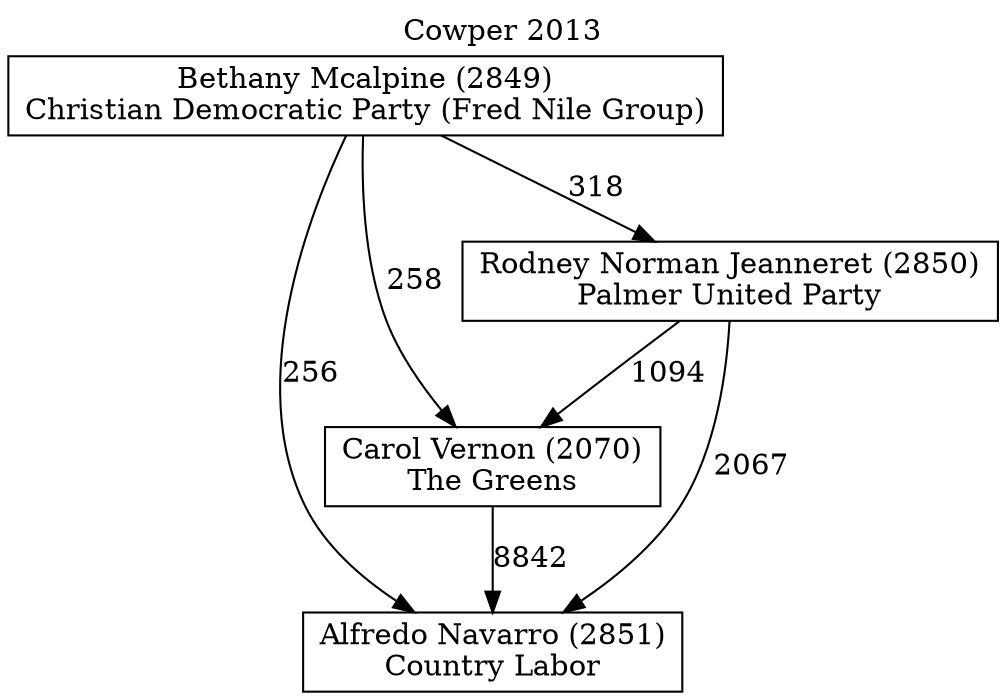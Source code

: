 // House preference flow
digraph "Alfredo Navarro (2851)_Cowper_2013" {
	graph [label="Cowper 2013" labelloc=t mclimit=10]
	node [shape=box]
	"Alfredo Navarro (2851)" [label="Alfredo Navarro (2851)
Country Labor"]
	"Carol Vernon (2070)" [label="Carol Vernon (2070)
The Greens"]
	"Rodney Norman Jeanneret (2850)" [label="Rodney Norman Jeanneret (2850)
Palmer United Party"]
	"Bethany Mcalpine (2849)" [label="Bethany Mcalpine (2849)
Christian Democratic Party (Fred Nile Group)"]
	"Carol Vernon (2070)" -> "Alfredo Navarro (2851)" [label=8842]
	"Rodney Norman Jeanneret (2850)" -> "Carol Vernon (2070)" [label=1094]
	"Bethany Mcalpine (2849)" -> "Rodney Norman Jeanneret (2850)" [label=318]
	"Rodney Norman Jeanneret (2850)" -> "Alfredo Navarro (2851)" [label=2067]
	"Bethany Mcalpine (2849)" -> "Alfredo Navarro (2851)" [label=256]
	"Bethany Mcalpine (2849)" -> "Carol Vernon (2070)" [label=258]
}
